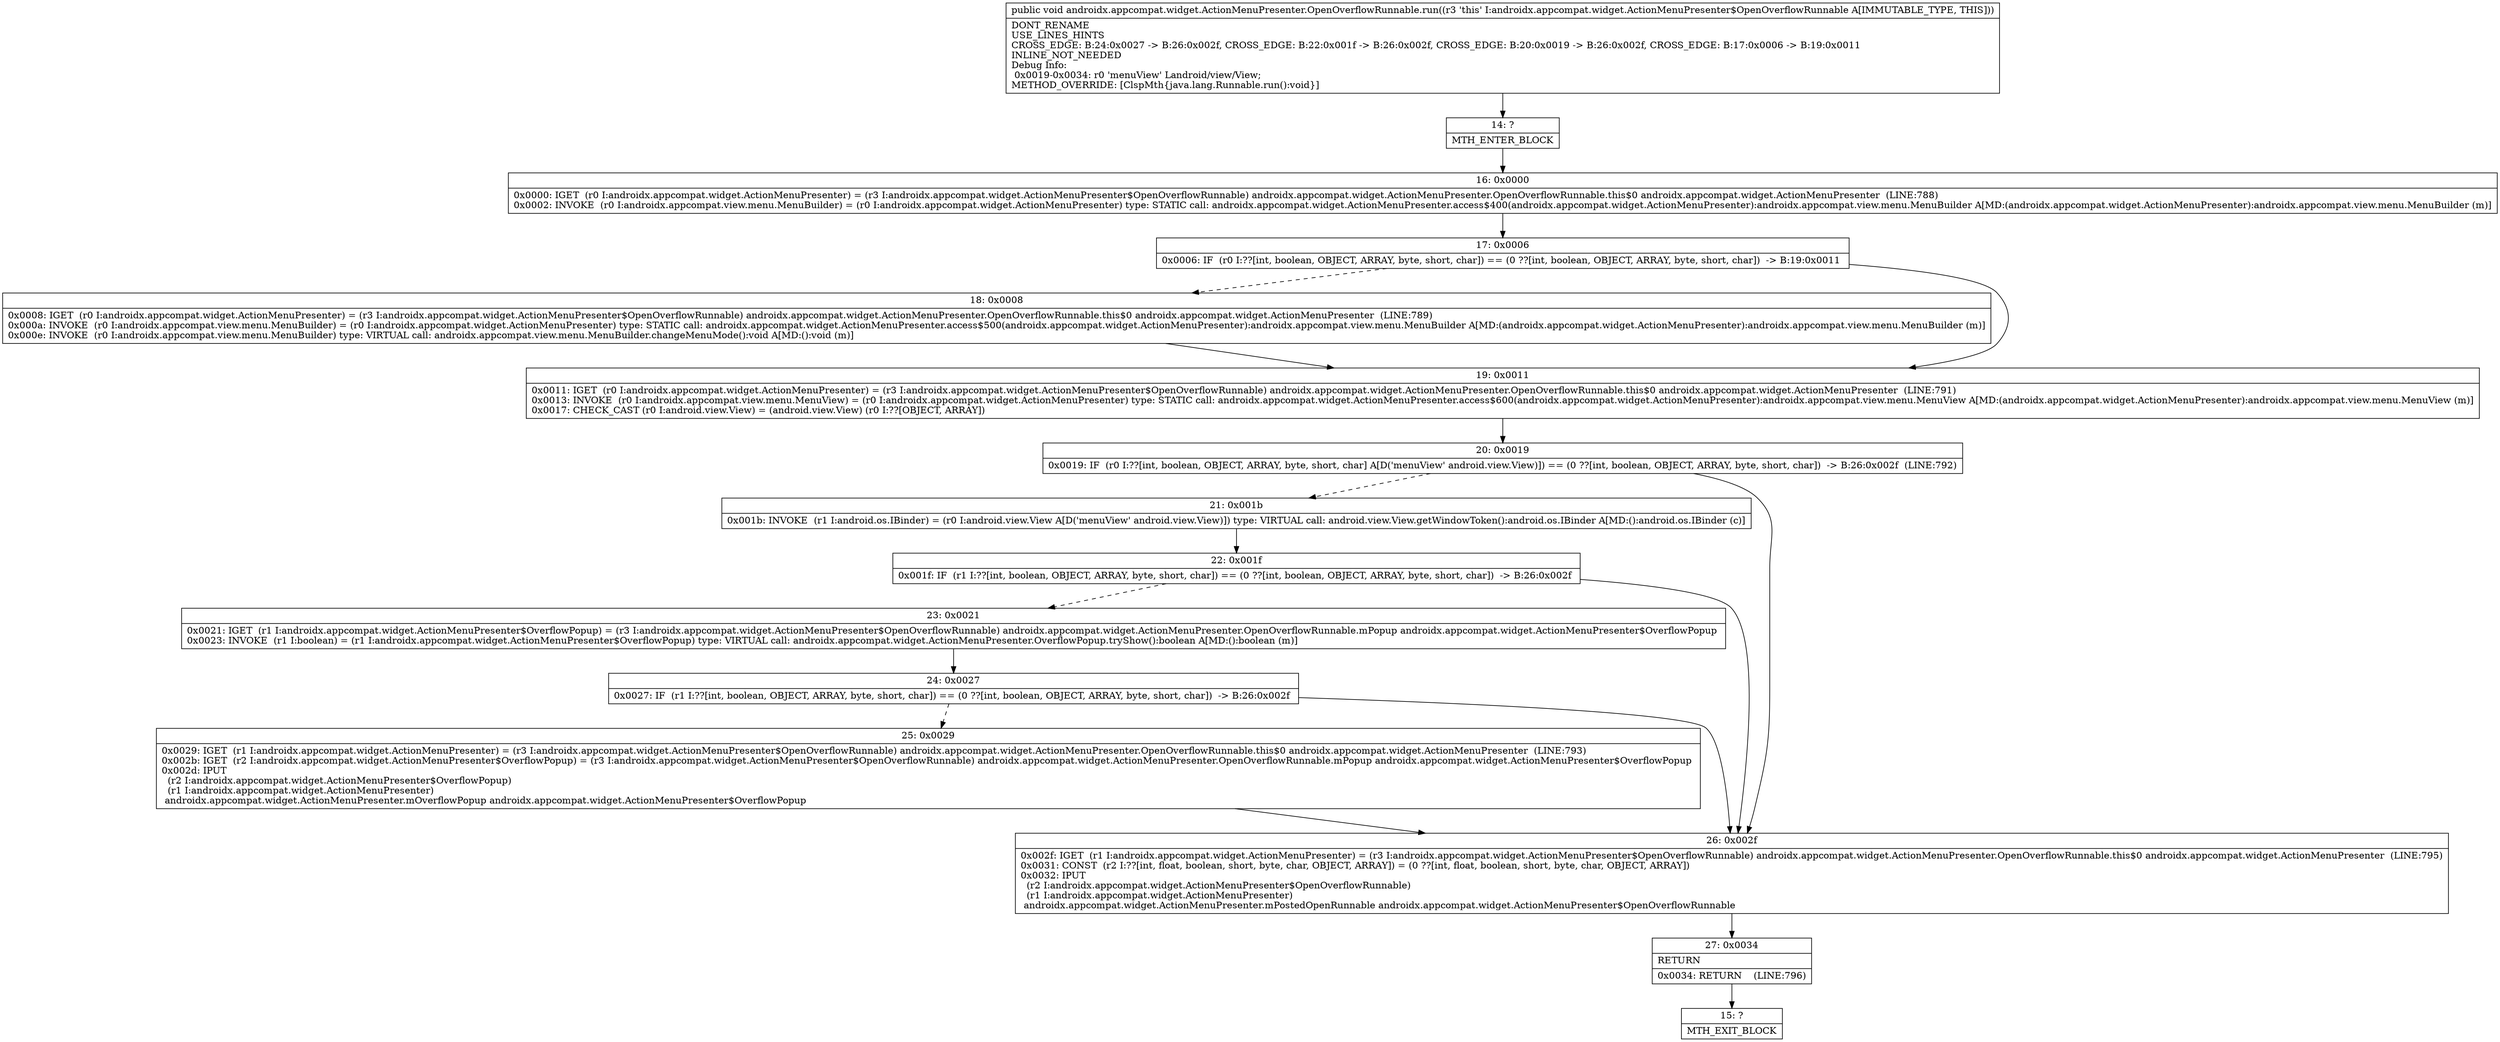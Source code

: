 digraph "CFG forandroidx.appcompat.widget.ActionMenuPresenter.OpenOverflowRunnable.run()V" {
Node_14 [shape=record,label="{14\:\ ?|MTH_ENTER_BLOCK\l}"];
Node_16 [shape=record,label="{16\:\ 0x0000|0x0000: IGET  (r0 I:androidx.appcompat.widget.ActionMenuPresenter) = (r3 I:androidx.appcompat.widget.ActionMenuPresenter$OpenOverflowRunnable) androidx.appcompat.widget.ActionMenuPresenter.OpenOverflowRunnable.this$0 androidx.appcompat.widget.ActionMenuPresenter  (LINE:788)\l0x0002: INVOKE  (r0 I:androidx.appcompat.view.menu.MenuBuilder) = (r0 I:androidx.appcompat.widget.ActionMenuPresenter) type: STATIC call: androidx.appcompat.widget.ActionMenuPresenter.access$400(androidx.appcompat.widget.ActionMenuPresenter):androidx.appcompat.view.menu.MenuBuilder A[MD:(androidx.appcompat.widget.ActionMenuPresenter):androidx.appcompat.view.menu.MenuBuilder (m)]\l}"];
Node_17 [shape=record,label="{17\:\ 0x0006|0x0006: IF  (r0 I:??[int, boolean, OBJECT, ARRAY, byte, short, char]) == (0 ??[int, boolean, OBJECT, ARRAY, byte, short, char])  \-\> B:19:0x0011 \l}"];
Node_18 [shape=record,label="{18\:\ 0x0008|0x0008: IGET  (r0 I:androidx.appcompat.widget.ActionMenuPresenter) = (r3 I:androidx.appcompat.widget.ActionMenuPresenter$OpenOverflowRunnable) androidx.appcompat.widget.ActionMenuPresenter.OpenOverflowRunnable.this$0 androidx.appcompat.widget.ActionMenuPresenter  (LINE:789)\l0x000a: INVOKE  (r0 I:androidx.appcompat.view.menu.MenuBuilder) = (r0 I:androidx.appcompat.widget.ActionMenuPresenter) type: STATIC call: androidx.appcompat.widget.ActionMenuPresenter.access$500(androidx.appcompat.widget.ActionMenuPresenter):androidx.appcompat.view.menu.MenuBuilder A[MD:(androidx.appcompat.widget.ActionMenuPresenter):androidx.appcompat.view.menu.MenuBuilder (m)]\l0x000e: INVOKE  (r0 I:androidx.appcompat.view.menu.MenuBuilder) type: VIRTUAL call: androidx.appcompat.view.menu.MenuBuilder.changeMenuMode():void A[MD:():void (m)]\l}"];
Node_19 [shape=record,label="{19\:\ 0x0011|0x0011: IGET  (r0 I:androidx.appcompat.widget.ActionMenuPresenter) = (r3 I:androidx.appcompat.widget.ActionMenuPresenter$OpenOverflowRunnable) androidx.appcompat.widget.ActionMenuPresenter.OpenOverflowRunnable.this$0 androidx.appcompat.widget.ActionMenuPresenter  (LINE:791)\l0x0013: INVOKE  (r0 I:androidx.appcompat.view.menu.MenuView) = (r0 I:androidx.appcompat.widget.ActionMenuPresenter) type: STATIC call: androidx.appcompat.widget.ActionMenuPresenter.access$600(androidx.appcompat.widget.ActionMenuPresenter):androidx.appcompat.view.menu.MenuView A[MD:(androidx.appcompat.widget.ActionMenuPresenter):androidx.appcompat.view.menu.MenuView (m)]\l0x0017: CHECK_CAST (r0 I:android.view.View) = (android.view.View) (r0 I:??[OBJECT, ARRAY]) \l}"];
Node_20 [shape=record,label="{20\:\ 0x0019|0x0019: IF  (r0 I:??[int, boolean, OBJECT, ARRAY, byte, short, char] A[D('menuView' android.view.View)]) == (0 ??[int, boolean, OBJECT, ARRAY, byte, short, char])  \-\> B:26:0x002f  (LINE:792)\l}"];
Node_21 [shape=record,label="{21\:\ 0x001b|0x001b: INVOKE  (r1 I:android.os.IBinder) = (r0 I:android.view.View A[D('menuView' android.view.View)]) type: VIRTUAL call: android.view.View.getWindowToken():android.os.IBinder A[MD:():android.os.IBinder (c)]\l}"];
Node_22 [shape=record,label="{22\:\ 0x001f|0x001f: IF  (r1 I:??[int, boolean, OBJECT, ARRAY, byte, short, char]) == (0 ??[int, boolean, OBJECT, ARRAY, byte, short, char])  \-\> B:26:0x002f \l}"];
Node_23 [shape=record,label="{23\:\ 0x0021|0x0021: IGET  (r1 I:androidx.appcompat.widget.ActionMenuPresenter$OverflowPopup) = (r3 I:androidx.appcompat.widget.ActionMenuPresenter$OpenOverflowRunnable) androidx.appcompat.widget.ActionMenuPresenter.OpenOverflowRunnable.mPopup androidx.appcompat.widget.ActionMenuPresenter$OverflowPopup \l0x0023: INVOKE  (r1 I:boolean) = (r1 I:androidx.appcompat.widget.ActionMenuPresenter$OverflowPopup) type: VIRTUAL call: androidx.appcompat.widget.ActionMenuPresenter.OverflowPopup.tryShow():boolean A[MD:():boolean (m)]\l}"];
Node_24 [shape=record,label="{24\:\ 0x0027|0x0027: IF  (r1 I:??[int, boolean, OBJECT, ARRAY, byte, short, char]) == (0 ??[int, boolean, OBJECT, ARRAY, byte, short, char])  \-\> B:26:0x002f \l}"];
Node_25 [shape=record,label="{25\:\ 0x0029|0x0029: IGET  (r1 I:androidx.appcompat.widget.ActionMenuPresenter) = (r3 I:androidx.appcompat.widget.ActionMenuPresenter$OpenOverflowRunnable) androidx.appcompat.widget.ActionMenuPresenter.OpenOverflowRunnable.this$0 androidx.appcompat.widget.ActionMenuPresenter  (LINE:793)\l0x002b: IGET  (r2 I:androidx.appcompat.widget.ActionMenuPresenter$OverflowPopup) = (r3 I:androidx.appcompat.widget.ActionMenuPresenter$OpenOverflowRunnable) androidx.appcompat.widget.ActionMenuPresenter.OpenOverflowRunnable.mPopup androidx.appcompat.widget.ActionMenuPresenter$OverflowPopup \l0x002d: IPUT  \l  (r2 I:androidx.appcompat.widget.ActionMenuPresenter$OverflowPopup)\l  (r1 I:androidx.appcompat.widget.ActionMenuPresenter)\l androidx.appcompat.widget.ActionMenuPresenter.mOverflowPopup androidx.appcompat.widget.ActionMenuPresenter$OverflowPopup \l}"];
Node_26 [shape=record,label="{26\:\ 0x002f|0x002f: IGET  (r1 I:androidx.appcompat.widget.ActionMenuPresenter) = (r3 I:androidx.appcompat.widget.ActionMenuPresenter$OpenOverflowRunnable) androidx.appcompat.widget.ActionMenuPresenter.OpenOverflowRunnable.this$0 androidx.appcompat.widget.ActionMenuPresenter  (LINE:795)\l0x0031: CONST  (r2 I:??[int, float, boolean, short, byte, char, OBJECT, ARRAY]) = (0 ??[int, float, boolean, short, byte, char, OBJECT, ARRAY]) \l0x0032: IPUT  \l  (r2 I:androidx.appcompat.widget.ActionMenuPresenter$OpenOverflowRunnable)\l  (r1 I:androidx.appcompat.widget.ActionMenuPresenter)\l androidx.appcompat.widget.ActionMenuPresenter.mPostedOpenRunnable androidx.appcompat.widget.ActionMenuPresenter$OpenOverflowRunnable \l}"];
Node_27 [shape=record,label="{27\:\ 0x0034|RETURN\l|0x0034: RETURN    (LINE:796)\l}"];
Node_15 [shape=record,label="{15\:\ ?|MTH_EXIT_BLOCK\l}"];
MethodNode[shape=record,label="{public void androidx.appcompat.widget.ActionMenuPresenter.OpenOverflowRunnable.run((r3 'this' I:androidx.appcompat.widget.ActionMenuPresenter$OpenOverflowRunnable A[IMMUTABLE_TYPE, THIS]))  | DONT_RENAME\lUSE_LINES_HINTS\lCROSS_EDGE: B:24:0x0027 \-\> B:26:0x002f, CROSS_EDGE: B:22:0x001f \-\> B:26:0x002f, CROSS_EDGE: B:20:0x0019 \-\> B:26:0x002f, CROSS_EDGE: B:17:0x0006 \-\> B:19:0x0011\lINLINE_NOT_NEEDED\lDebug Info:\l  0x0019\-0x0034: r0 'menuView' Landroid\/view\/View;\lMETHOD_OVERRIDE: [ClspMth\{java.lang.Runnable.run():void\}]\l}"];
MethodNode -> Node_14;Node_14 -> Node_16;
Node_16 -> Node_17;
Node_17 -> Node_18[style=dashed];
Node_17 -> Node_19;
Node_18 -> Node_19;
Node_19 -> Node_20;
Node_20 -> Node_21[style=dashed];
Node_20 -> Node_26;
Node_21 -> Node_22;
Node_22 -> Node_23[style=dashed];
Node_22 -> Node_26;
Node_23 -> Node_24;
Node_24 -> Node_25[style=dashed];
Node_24 -> Node_26;
Node_25 -> Node_26;
Node_26 -> Node_27;
Node_27 -> Node_15;
}

